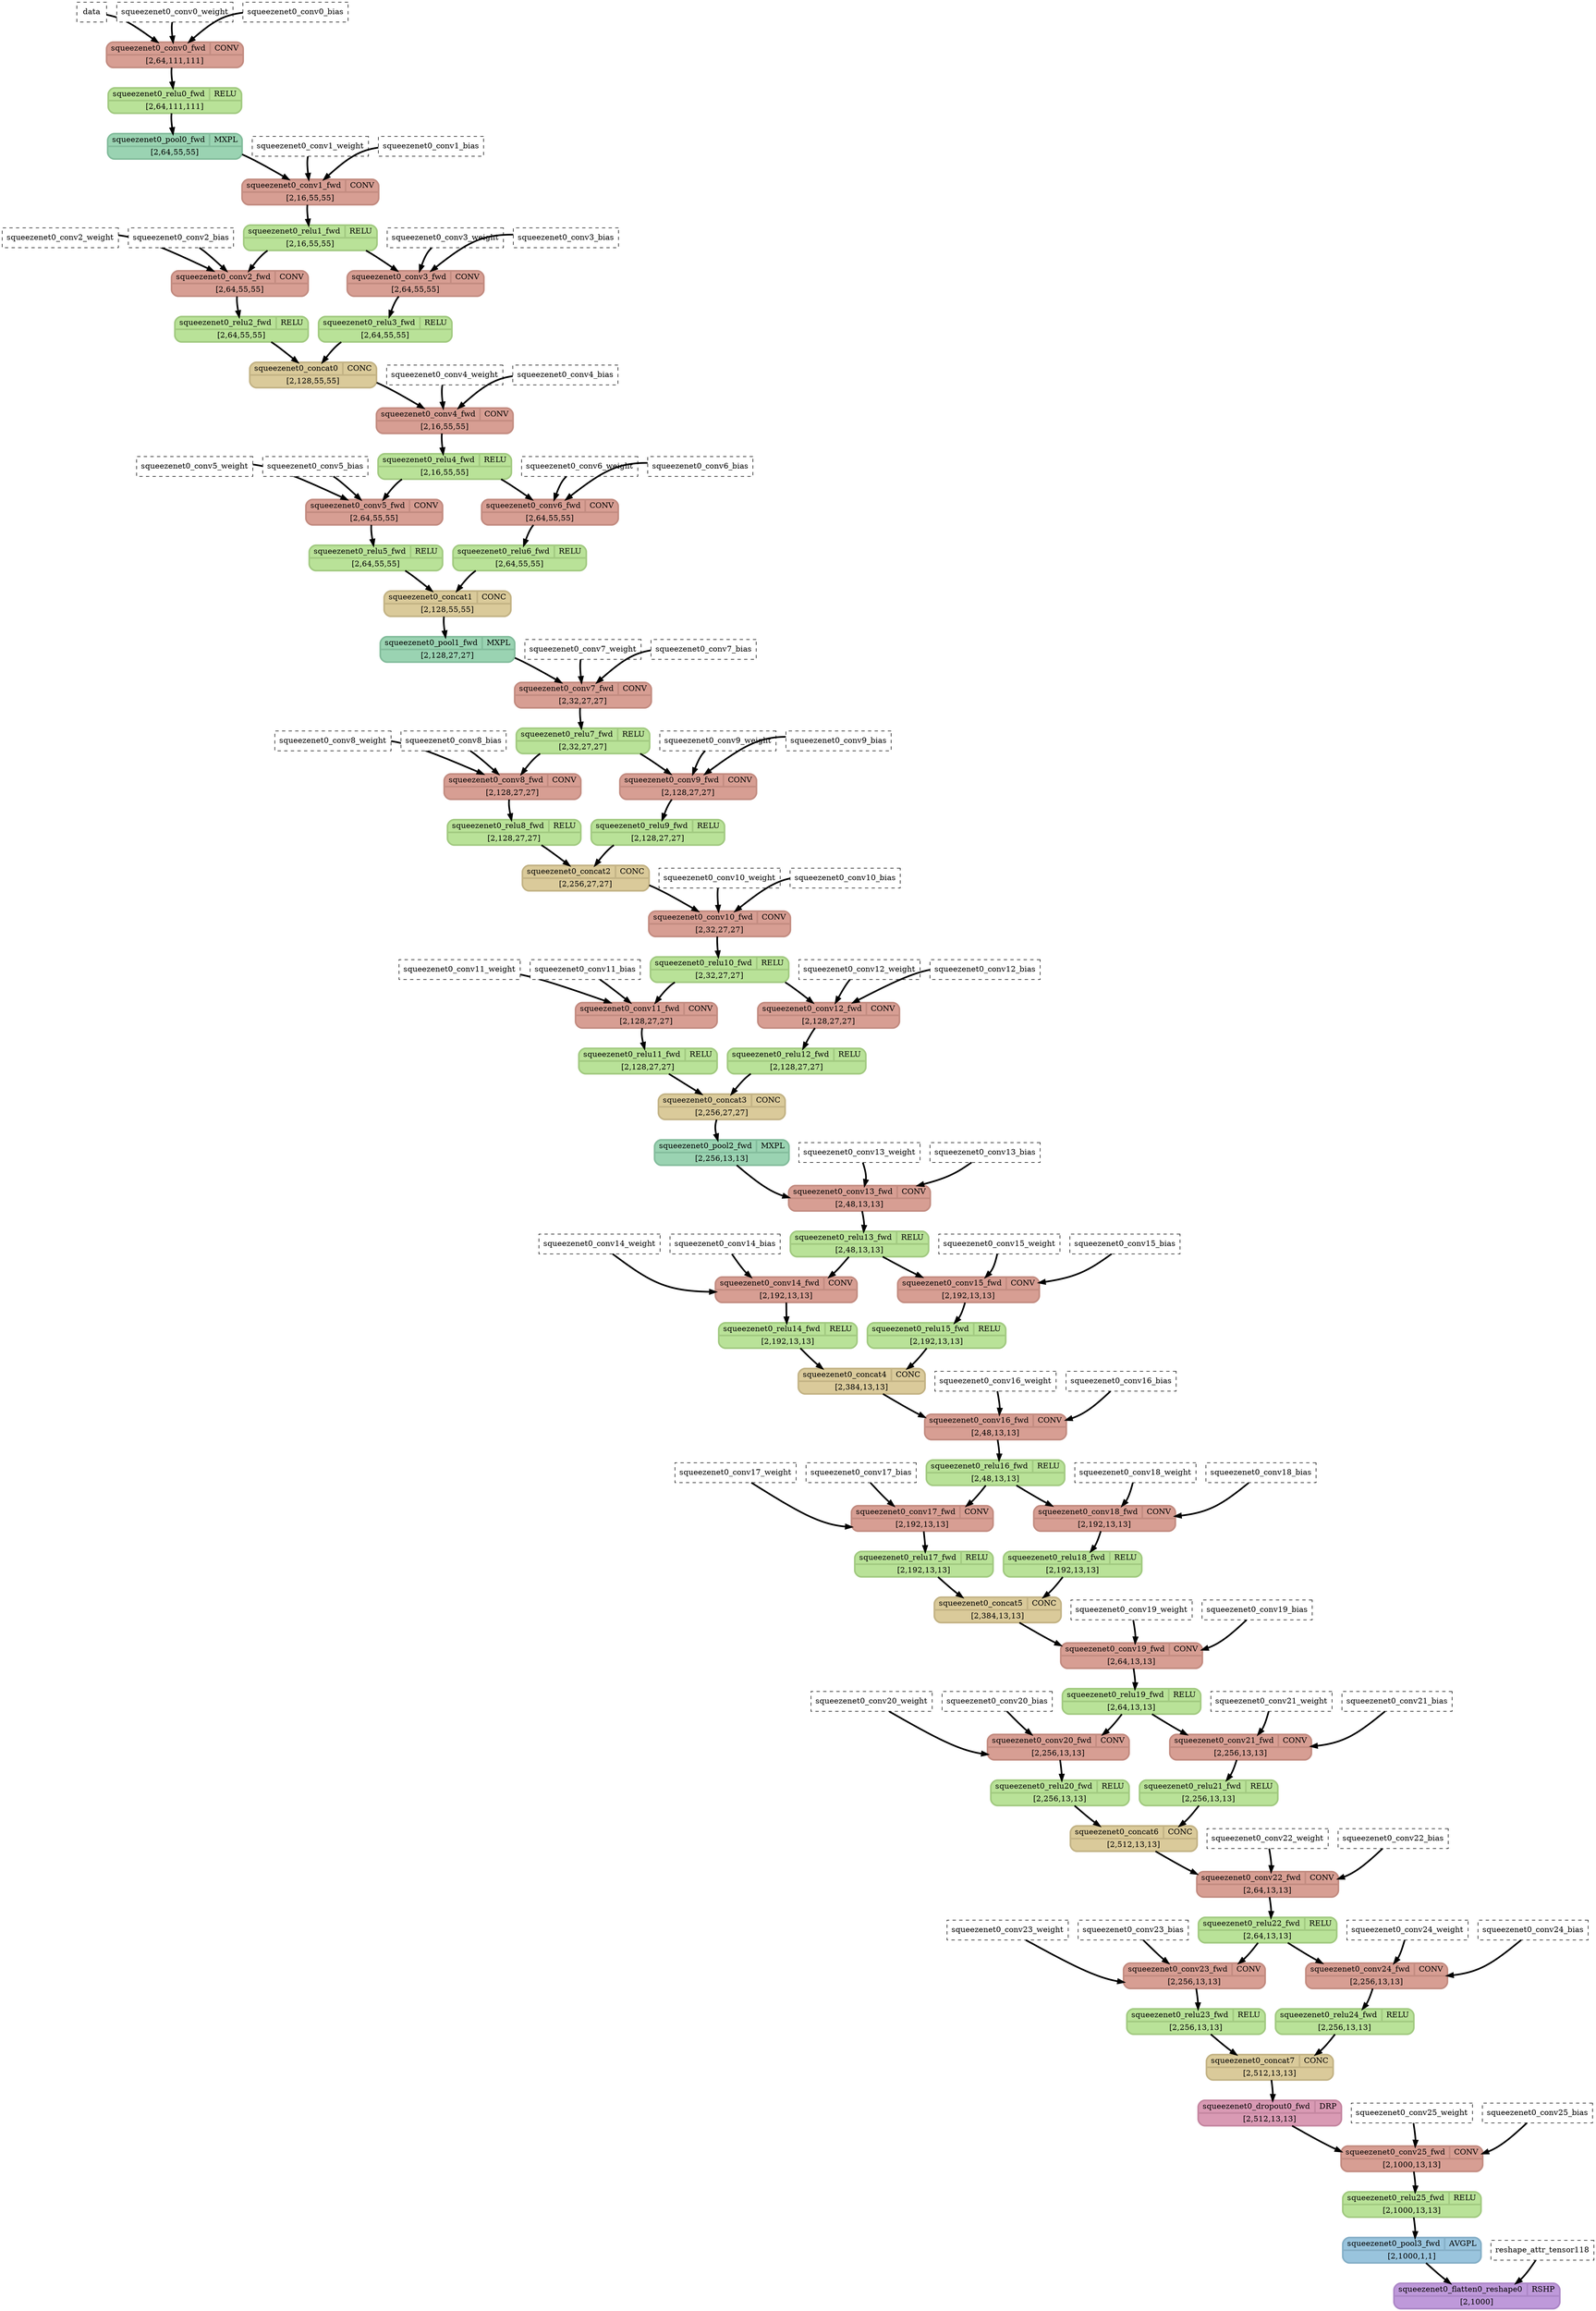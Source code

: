 strict digraph {
  graph [
    rankdir="TB"
    overlap=prism
    overlap_shrink=true
    splines=curved
  ];
  node [
    shape=Mrecord
  ];
  edge [
    penwidth=3
  ];

  // Node definitions.
  "data" [
    id=0
    name="data"
    type=constant_input
    label="data"
    inputs=""
    outputs=""
    shape=box
    style="filled,dashed"
    fillcolor="white"
  ];
  "squeezenet0_conv0_weight" [
    id=1
    name="squeezenet0_conv0_weight"
    type=constant_input
    label="squeezenet0_conv0_weight"
    inputs=""
    outputs=""
    shape=box
    style="filled,dashed"
    fillcolor="white"
  ];
  "squeezenet0_conv0_bias" [
    id=2
    name="squeezenet0_conv0_bias"
    type=constant_input
    label="squeezenet0_conv0_bias"
    inputs=""
    outputs=""
    shape=box
    style="filled,dashed"
    fillcolor="white"
  ];
  "squeezenet0_conv0_fwd" [
    id=3
    name="squeezenet0_conv0_fwd"
    type=Conv
    label="{ {squeezenet0_conv0_fwd  | CONV} | [2,64,111,111] }"
    inputs="data;squeezenet0_conv0_weight;squeezenet0_conv0_bias"
    outputs="squeezenet0_conv0_fwd"
    penwidth=3
    style=filled
    color="#c38c81"
    fontcolor="#000000"
    fillcolor="#d79e93"
  ];
  "squeezenet0_relu0_fwd" [
    id=4
    name="squeezenet0_relu0_fwd"
    type=Relu
    label="{ {squeezenet0_relu0_fwd  | RELU} | [2,64,111,111] }"
    inputs="squeezenet0_conv0_fwd"
    outputs="squeezenet0_relu0_fwd"
    penwidth=3
    style=filled
    color="#a2ca81"
    fontcolor="#000000"
    fillcolor="#b9e298"
  ];
  "squeezenet0_pool0_fwd" [
    id=5
    name="squeezenet0_pool0_fwd"
    type=MaxPool
    label="{ {squeezenet0_pool0_fwd  | MXPL} | [2,64,55,55] }"
    inputs="squeezenet0_relu0_fwd"
    outputs="squeezenet0_pool0_fwd"
    penwidth=3
    style=filled
    color="#84bd9d"
    fontcolor="#000000"
    fillcolor="#9ad3b2"
  ];
  "squeezenet0_conv1_weight" [
    id=6
    name="squeezenet0_conv1_weight"
    type=constant_input
    label="squeezenet0_conv1_weight"
    inputs=""
    outputs=""
    shape=box
    style="filled,dashed"
    fillcolor="white"
  ];
  "squeezenet0_conv1_bias" [
    id=7
    name="squeezenet0_conv1_bias"
    type=constant_input
    label="squeezenet0_conv1_bias"
    inputs=""
    outputs=""
    shape=box
    style="filled,dashed"
    fillcolor="white"
  ];
  "squeezenet0_conv1_fwd" [
    id=8
    name="squeezenet0_conv1_fwd"
    type=Conv
    label="{ {squeezenet0_conv1_fwd  | CONV} | [2,16,55,55] }"
    inputs="squeezenet0_pool0_fwd;squeezenet0_conv1_weight;squeezenet0_conv1_bias"
    outputs="squeezenet0_conv1_fwd"
    penwidth=3
    style=filled
    color="#c38c81"
    fontcolor="#000000"
    fillcolor="#d79e93"
  ];
  "squeezenet0_relu1_fwd" [
    id=9
    name="squeezenet0_relu1_fwd"
    type=Relu
    label="{ {squeezenet0_relu1_fwd  | RELU} | [2,16,55,55] }"
    inputs="squeezenet0_conv1_fwd"
    outputs="squeezenet0_relu1_fwd"
    penwidth=3
    style=filled
    color="#a2ca81"
    fontcolor="#000000"
    fillcolor="#b9e298"
  ];
  "squeezenet0_conv2_weight" [
    id=10
    name="squeezenet0_conv2_weight"
    type=constant_input
    label="squeezenet0_conv2_weight"
    inputs=""
    outputs=""
    shape=box
    style="filled,dashed"
    fillcolor="white"
  ];
  "squeezenet0_conv2_bias" [
    id=11
    name="squeezenet0_conv2_bias"
    type=constant_input
    label="squeezenet0_conv2_bias"
    inputs=""
    outputs=""
    shape=box
    style="filled,dashed"
    fillcolor="white"
  ];
  "squeezenet0_conv2_fwd" [
    id=12
    name="squeezenet0_conv2_fwd"
    type=Conv
    label="{ {squeezenet0_conv2_fwd  | CONV} | [2,64,55,55] }"
    inputs="squeezenet0_relu1_fwd;squeezenet0_conv2_weight;squeezenet0_conv2_bias"
    outputs="squeezenet0_conv2_fwd"
    penwidth=3
    style=filled
    color="#c38c81"
    fontcolor="#000000"
    fillcolor="#d79e93"
  ];
  "squeezenet0_relu2_fwd" [
    id=13
    name="squeezenet0_relu2_fwd"
    type=Relu
    label="{ {squeezenet0_relu2_fwd  | RELU} | [2,64,55,55] }"
    inputs="squeezenet0_conv2_fwd"
    outputs="squeezenet0_relu2_fwd"
    penwidth=3
    style=filled
    color="#a2ca81"
    fontcolor="#000000"
    fillcolor="#b9e298"
  ];
  "squeezenet0_conv3_weight" [
    id=14
    name="squeezenet0_conv3_weight"
    type=constant_input
    label="squeezenet0_conv3_weight"
    inputs=""
    outputs=""
    shape=box
    style="filled,dashed"
    fillcolor="white"
  ];
  "squeezenet0_conv3_bias" [
    id=15
    name="squeezenet0_conv3_bias"
    type=constant_input
    label="squeezenet0_conv3_bias"
    inputs=""
    outputs=""
    shape=box
    style="filled,dashed"
    fillcolor="white"
  ];
  "squeezenet0_conv3_fwd" [
    id=16
    name="squeezenet0_conv3_fwd"
    type=Conv
    label="{ {squeezenet0_conv3_fwd  | CONV} | [2,64,55,55] }"
    inputs="squeezenet0_relu1_fwd;squeezenet0_conv3_weight;squeezenet0_conv3_bias"
    outputs="squeezenet0_conv3_fwd"
    penwidth=3
    style=filled
    color="#c38c81"
    fontcolor="#000000"
    fillcolor="#d79e93"
  ];
  "squeezenet0_relu3_fwd" [
    id=17
    name="squeezenet0_relu3_fwd"
    type=Relu
    label="{ {squeezenet0_relu3_fwd  | RELU} | [2,64,55,55] }"
    inputs="squeezenet0_conv3_fwd"
    outputs="squeezenet0_relu3_fwd"
    penwidth=3
    style=filled
    color="#a2ca81"
    fontcolor="#000000"
    fillcolor="#b9e298"
  ];
  "squeezenet0_concat0" [
    id=18
    name="squeezenet0_concat0"
    type=Concat
    label="{ {squeezenet0_concat0  | CONC} | [2,128,55,55] }"
    inputs="squeezenet0_relu2_fwd;squeezenet0_relu3_fwd"
    outputs="squeezenet0_concat0"
    penwidth=3
    style=filled
    color="#c3b385"
    fontcolor="#000000"
    fillcolor="#daca9a"
  ];
  "squeezenet0_conv4_weight" [
    id=19
    name="squeezenet0_conv4_weight"
    type=constant_input
    label="squeezenet0_conv4_weight"
    inputs=""
    outputs=""
    shape=box
    style="filled,dashed"
    fillcolor="white"
  ];
  "squeezenet0_conv4_bias" [
    id=20
    name="squeezenet0_conv4_bias"
    type=constant_input
    label="squeezenet0_conv4_bias"
    inputs=""
    outputs=""
    shape=box
    style="filled,dashed"
    fillcolor="white"
  ];
  "squeezenet0_conv4_fwd" [
    id=21
    name="squeezenet0_conv4_fwd"
    type=Conv
    label="{ {squeezenet0_conv4_fwd  | CONV} | [2,16,55,55] }"
    inputs="squeezenet0_concat0;squeezenet0_conv4_weight;squeezenet0_conv4_bias"
    outputs="squeezenet0_conv4_fwd"
    penwidth=3
    style=filled
    color="#c38c81"
    fontcolor="#000000"
    fillcolor="#d79e93"
  ];
  "squeezenet0_relu4_fwd" [
    id=22
    name="squeezenet0_relu4_fwd"
    type=Relu
    label="{ {squeezenet0_relu4_fwd  | RELU} | [2,16,55,55] }"
    inputs="squeezenet0_conv4_fwd"
    outputs="squeezenet0_relu4_fwd"
    penwidth=3
    style=filled
    color="#a2ca81"
    fontcolor="#000000"
    fillcolor="#b9e298"
  ];
  "squeezenet0_conv5_weight" [
    id=23
    name="squeezenet0_conv5_weight"
    type=constant_input
    label="squeezenet0_conv5_weight"
    inputs=""
    outputs=""
    shape=box
    style="filled,dashed"
    fillcolor="white"
  ];
  "squeezenet0_conv5_bias" [
    id=24
    name="squeezenet0_conv5_bias"
    type=constant_input
    label="squeezenet0_conv5_bias"
    inputs=""
    outputs=""
    shape=box
    style="filled,dashed"
    fillcolor="white"
  ];
  "squeezenet0_conv5_fwd" [
    id=25
    name="squeezenet0_conv5_fwd"
    type=Conv
    label="{ {squeezenet0_conv5_fwd  | CONV} | [2,64,55,55] }"
    inputs="squeezenet0_relu4_fwd;squeezenet0_conv5_weight;squeezenet0_conv5_bias"
    outputs="squeezenet0_conv5_fwd"
    penwidth=3
    style=filled
    color="#c38c81"
    fontcolor="#000000"
    fillcolor="#d79e93"
  ];
  "squeezenet0_relu5_fwd" [
    id=26
    name="squeezenet0_relu5_fwd"
    type=Relu
    label="{ {squeezenet0_relu5_fwd  | RELU} | [2,64,55,55] }"
    inputs="squeezenet0_conv5_fwd"
    outputs="squeezenet0_relu5_fwd"
    penwidth=3
    style=filled
    color="#a2ca81"
    fontcolor="#000000"
    fillcolor="#b9e298"
  ];
  "squeezenet0_conv6_weight" [
    id=27
    name="squeezenet0_conv6_weight"
    type=constant_input
    label="squeezenet0_conv6_weight"
    inputs=""
    outputs=""
    shape=box
    style="filled,dashed"
    fillcolor="white"
  ];
  "squeezenet0_conv6_bias" [
    id=28
    name="squeezenet0_conv6_bias"
    type=constant_input
    label="squeezenet0_conv6_bias"
    inputs=""
    outputs=""
    shape=box
    style="filled,dashed"
    fillcolor="white"
  ];
  "squeezenet0_conv6_fwd" [
    id=29
    name="squeezenet0_conv6_fwd"
    type=Conv
    label="{ {squeezenet0_conv6_fwd  | CONV} | [2,64,55,55] }"
    inputs="squeezenet0_relu4_fwd;squeezenet0_conv6_weight;squeezenet0_conv6_bias"
    outputs="squeezenet0_conv6_fwd"
    penwidth=3
    style=filled
    color="#c38c81"
    fontcolor="#000000"
    fillcolor="#d79e93"
  ];
  "squeezenet0_relu6_fwd" [
    id=30
    name="squeezenet0_relu6_fwd"
    type=Relu
    label="{ {squeezenet0_relu6_fwd  | RELU} | [2,64,55,55] }"
    inputs="squeezenet0_conv6_fwd"
    outputs="squeezenet0_relu6_fwd"
    penwidth=3
    style=filled
    color="#a2ca81"
    fontcolor="#000000"
    fillcolor="#b9e298"
  ];
  "squeezenet0_concat1" [
    id=31
    name="squeezenet0_concat1"
    type=Concat
    label="{ {squeezenet0_concat1  | CONC} | [2,128,55,55] }"
    inputs="squeezenet0_relu5_fwd;squeezenet0_relu6_fwd"
    outputs="squeezenet0_concat1"
    penwidth=3
    style=filled
    color="#c3b385"
    fontcolor="#000000"
    fillcolor="#daca9a"
  ];
  "squeezenet0_pool1_fwd" [
    id=32
    name="squeezenet0_pool1_fwd"
    type=MaxPool
    label="{ {squeezenet0_pool1_fwd  | MXPL} | [2,128,27,27] }"
    inputs="squeezenet0_concat1"
    outputs="squeezenet0_pool1_fwd"
    penwidth=3
    style=filled
    color="#84bd9d"
    fontcolor="#000000"
    fillcolor="#9ad3b2"
  ];
  "squeezenet0_conv7_weight" [
    id=33
    name="squeezenet0_conv7_weight"
    type=constant_input
    label="squeezenet0_conv7_weight"
    inputs=""
    outputs=""
    shape=box
    style="filled,dashed"
    fillcolor="white"
  ];
  "squeezenet0_conv7_bias" [
    id=34
    name="squeezenet0_conv7_bias"
    type=constant_input
    label="squeezenet0_conv7_bias"
    inputs=""
    outputs=""
    shape=box
    style="filled,dashed"
    fillcolor="white"
  ];
  "squeezenet0_conv7_fwd" [
    id=35
    name="squeezenet0_conv7_fwd"
    type=Conv
    label="{ {squeezenet0_conv7_fwd  | CONV} | [2,32,27,27] }"
    inputs="squeezenet0_pool1_fwd;squeezenet0_conv7_weight;squeezenet0_conv7_bias"
    outputs="squeezenet0_conv7_fwd"
    penwidth=3
    style=filled
    color="#c38c81"
    fontcolor="#000000"
    fillcolor="#d79e93"
  ];
  "squeezenet0_relu7_fwd" [
    id=36
    name="squeezenet0_relu7_fwd"
    type=Relu
    label="{ {squeezenet0_relu7_fwd  | RELU} | [2,32,27,27] }"
    inputs="squeezenet0_conv7_fwd"
    outputs="squeezenet0_relu7_fwd"
    penwidth=3
    style=filled
    color="#a2ca81"
    fontcolor="#000000"
    fillcolor="#b9e298"
  ];
  "squeezenet0_conv8_weight" [
    id=37
    name="squeezenet0_conv8_weight"
    type=constant_input
    label="squeezenet0_conv8_weight"
    inputs=""
    outputs=""
    shape=box
    style="filled,dashed"
    fillcolor="white"
  ];
  "squeezenet0_conv8_bias" [
    id=38
    name="squeezenet0_conv8_bias"
    type=constant_input
    label="squeezenet0_conv8_bias"
    inputs=""
    outputs=""
    shape=box
    style="filled,dashed"
    fillcolor="white"
  ];
  "squeezenet0_conv8_fwd" [
    id=39
    name="squeezenet0_conv8_fwd"
    type=Conv
    label="{ {squeezenet0_conv8_fwd  | CONV} | [2,128,27,27] }"
    inputs="squeezenet0_relu7_fwd;squeezenet0_conv8_weight;squeezenet0_conv8_bias"
    outputs="squeezenet0_conv8_fwd"
    penwidth=3
    style=filled
    color="#c38c81"
    fontcolor="#000000"
    fillcolor="#d79e93"
  ];
  "squeezenet0_relu8_fwd" [
    id=40
    name="squeezenet0_relu8_fwd"
    type=Relu
    label="{ {squeezenet0_relu8_fwd  | RELU} | [2,128,27,27] }"
    inputs="squeezenet0_conv8_fwd"
    outputs="squeezenet0_relu8_fwd"
    penwidth=3
    style=filled
    color="#a2ca81"
    fontcolor="#000000"
    fillcolor="#b9e298"
  ];
  "squeezenet0_conv9_weight" [
    id=41
    name="squeezenet0_conv9_weight"
    type=constant_input
    label="squeezenet0_conv9_weight"
    inputs=""
    outputs=""
    shape=box
    style="filled,dashed"
    fillcolor="white"
  ];
  "squeezenet0_conv9_bias" [
    id=42
    name="squeezenet0_conv9_bias"
    type=constant_input
    label="squeezenet0_conv9_bias"
    inputs=""
    outputs=""
    shape=box
    style="filled,dashed"
    fillcolor="white"
  ];
  "squeezenet0_conv9_fwd" [
    id=43
    name="squeezenet0_conv9_fwd"
    type=Conv
    label="{ {squeezenet0_conv9_fwd  | CONV} | [2,128,27,27] }"
    inputs="squeezenet0_relu7_fwd;squeezenet0_conv9_weight;squeezenet0_conv9_bias"
    outputs="squeezenet0_conv9_fwd"
    penwidth=3
    style=filled
    color="#c38c81"
    fontcolor="#000000"
    fillcolor="#d79e93"
  ];
  "squeezenet0_relu9_fwd" [
    id=44
    name="squeezenet0_relu9_fwd"
    type=Relu
    label="{ {squeezenet0_relu9_fwd  | RELU} | [2,128,27,27] }"
    inputs="squeezenet0_conv9_fwd"
    outputs="squeezenet0_relu9_fwd"
    penwidth=3
    style=filled
    color="#a2ca81"
    fontcolor="#000000"
    fillcolor="#b9e298"
  ];
  "squeezenet0_concat2" [
    id=45
    name="squeezenet0_concat2"
    type=Concat
    label="{ {squeezenet0_concat2  | CONC} | [2,256,27,27] }"
    inputs="squeezenet0_relu8_fwd;squeezenet0_relu9_fwd"
    outputs="squeezenet0_concat2"
    penwidth=3
    style=filled
    color="#c3b385"
    fontcolor="#000000"
    fillcolor="#daca9a"
  ];
  "squeezenet0_conv10_weight" [
    id=46
    name="squeezenet0_conv10_weight"
    type=constant_input
    label="squeezenet0_conv10_weight"
    inputs=""
    outputs=""
    shape=box
    style="filled,dashed"
    fillcolor="white"
  ];
  "squeezenet0_conv10_bias" [
    id=47
    name="squeezenet0_conv10_bias"
    type=constant_input
    label="squeezenet0_conv10_bias"
    inputs=""
    outputs=""
    shape=box
    style="filled,dashed"
    fillcolor="white"
  ];
  "squeezenet0_conv10_fwd" [
    id=48
    name="squeezenet0_conv10_fwd"
    type=Conv
    label="{ {squeezenet0_conv10_fwd  | CONV} | [2,32,27,27] }"
    inputs="squeezenet0_concat2;squeezenet0_conv10_weight;squeezenet0_conv10_bias"
    outputs="squeezenet0_conv10_fwd"
    penwidth=3
    style=filled
    color="#c38c81"
    fontcolor="#000000"
    fillcolor="#d79e93"
  ];
  "squeezenet0_relu10_fwd" [
    id=49
    name="squeezenet0_relu10_fwd"
    type=Relu
    label="{ {squeezenet0_relu10_fwd  | RELU} | [2,32,27,27] }"
    inputs="squeezenet0_conv10_fwd"
    outputs="squeezenet0_relu10_fwd"
    penwidth=3
    style=filled
    color="#a2ca81"
    fontcolor="#000000"
    fillcolor="#b9e298"
  ];
  "squeezenet0_conv11_weight" [
    id=50
    name="squeezenet0_conv11_weight"
    type=constant_input
    label="squeezenet0_conv11_weight"
    inputs=""
    outputs=""
    shape=box
    style="filled,dashed"
    fillcolor="white"
  ];
  "squeezenet0_conv11_bias" [
    id=51
    name="squeezenet0_conv11_bias"
    type=constant_input
    label="squeezenet0_conv11_bias"
    inputs=""
    outputs=""
    shape=box
    style="filled,dashed"
    fillcolor="white"
  ];
  "squeezenet0_conv11_fwd" [
    id=52
    name="squeezenet0_conv11_fwd"
    type=Conv
    label="{ {squeezenet0_conv11_fwd  | CONV} | [2,128,27,27] }"
    inputs="squeezenet0_relu10_fwd;squeezenet0_conv11_weight;squeezenet0_conv11_bias"
    outputs="squeezenet0_conv11_fwd"
    penwidth=3
    style=filled
    color="#c38c81"
    fontcolor="#000000"
    fillcolor="#d79e93"
  ];
  "squeezenet0_relu11_fwd" [
    id=53
    name="squeezenet0_relu11_fwd"
    type=Relu
    label="{ {squeezenet0_relu11_fwd  | RELU} | [2,128,27,27] }"
    inputs="squeezenet0_conv11_fwd"
    outputs="squeezenet0_relu11_fwd"
    penwidth=3
    style=filled
    color="#a2ca81"
    fontcolor="#000000"
    fillcolor="#b9e298"
  ];
  "squeezenet0_conv12_weight" [
    id=54
    name="squeezenet0_conv12_weight"
    type=constant_input
    label="squeezenet0_conv12_weight"
    inputs=""
    outputs=""
    shape=box
    style="filled,dashed"
    fillcolor="white"
  ];
  "squeezenet0_conv12_bias" [
    id=55
    name="squeezenet0_conv12_bias"
    type=constant_input
    label="squeezenet0_conv12_bias"
    inputs=""
    outputs=""
    shape=box
    style="filled,dashed"
    fillcolor="white"
  ];
  "squeezenet0_conv12_fwd" [
    id=56
    name="squeezenet0_conv12_fwd"
    type=Conv
    label="{ {squeezenet0_conv12_fwd  | CONV} | [2,128,27,27] }"
    inputs="squeezenet0_relu10_fwd;squeezenet0_conv12_weight;squeezenet0_conv12_bias"
    outputs="squeezenet0_conv12_fwd"
    penwidth=3
    style=filled
    color="#c38c81"
    fontcolor="#000000"
    fillcolor="#d79e93"
  ];
  "squeezenet0_relu12_fwd" [
    id=57
    name="squeezenet0_relu12_fwd"
    type=Relu
    label="{ {squeezenet0_relu12_fwd  | RELU} | [2,128,27,27] }"
    inputs="squeezenet0_conv12_fwd"
    outputs="squeezenet0_relu12_fwd"
    penwidth=3
    style=filled
    color="#a2ca81"
    fontcolor="#000000"
    fillcolor="#b9e298"
  ];
  "squeezenet0_concat3" [
    id=58
    name="squeezenet0_concat3"
    type=Concat
    label="{ {squeezenet0_concat3  | CONC} | [2,256,27,27] }"
    inputs="squeezenet0_relu11_fwd;squeezenet0_relu12_fwd"
    outputs="squeezenet0_concat3"
    penwidth=3
    style=filled
    color="#c3b385"
    fontcolor="#000000"
    fillcolor="#daca9a"
  ];
  "squeezenet0_pool2_fwd" [
    id=59
    name="squeezenet0_pool2_fwd"
    type=MaxPool
    label="{ {squeezenet0_pool2_fwd  | MXPL} | [2,256,13,13] }"
    inputs="squeezenet0_concat3"
    outputs="squeezenet0_pool2_fwd"
    penwidth=3
    style=filled
    color="#84bd9d"
    fontcolor="#000000"
    fillcolor="#9ad3b2"
  ];
  "squeezenet0_conv13_weight" [
    id=60
    name="squeezenet0_conv13_weight"
    type=constant_input
    label="squeezenet0_conv13_weight"
    inputs=""
    outputs=""
    shape=box
    style="filled,dashed"
    fillcolor="white"
  ];
  "squeezenet0_conv13_bias" [
    id=61
    name="squeezenet0_conv13_bias"
    type=constant_input
    label="squeezenet0_conv13_bias"
    inputs=""
    outputs=""
    shape=box
    style="filled,dashed"
    fillcolor="white"
  ];
  "squeezenet0_conv13_fwd" [
    id=62
    name="squeezenet0_conv13_fwd"
    type=Conv
    label="{ {squeezenet0_conv13_fwd  | CONV} | [2,48,13,13] }"
    inputs="squeezenet0_pool2_fwd;squeezenet0_conv13_weight;squeezenet0_conv13_bias"
    outputs="squeezenet0_conv13_fwd"
    penwidth=3
    style=filled
    color="#c38c81"
    fontcolor="#000000"
    fillcolor="#d79e93"
  ];
  "squeezenet0_relu13_fwd" [
    id=63
    name="squeezenet0_relu13_fwd"
    type=Relu
    label="{ {squeezenet0_relu13_fwd  | RELU} | [2,48,13,13] }"
    inputs="squeezenet0_conv13_fwd"
    outputs="squeezenet0_relu13_fwd"
    penwidth=3
    style=filled
    color="#a2ca81"
    fontcolor="#000000"
    fillcolor="#b9e298"
  ];
  "squeezenet0_conv14_weight" [
    id=64
    name="squeezenet0_conv14_weight"
    type=constant_input
    label="squeezenet0_conv14_weight"
    inputs=""
    outputs=""
    shape=box
    style="filled,dashed"
    fillcolor="white"
  ];
  "squeezenet0_conv14_bias" [
    id=65
    name="squeezenet0_conv14_bias"
    type=constant_input
    label="squeezenet0_conv14_bias"
    inputs=""
    outputs=""
    shape=box
    style="filled,dashed"
    fillcolor="white"
  ];
  "squeezenet0_conv14_fwd" [
    id=66
    name="squeezenet0_conv14_fwd"
    type=Conv
    label="{ {squeezenet0_conv14_fwd  | CONV} | [2,192,13,13] }"
    inputs="squeezenet0_relu13_fwd;squeezenet0_conv14_weight;squeezenet0_conv14_bias"
    outputs="squeezenet0_conv14_fwd"
    penwidth=3
    style=filled
    color="#c38c81"
    fontcolor="#000000"
    fillcolor="#d79e93"
  ];
  "squeezenet0_relu14_fwd" [
    id=67
    name="squeezenet0_relu14_fwd"
    type=Relu
    label="{ {squeezenet0_relu14_fwd  | RELU} | [2,192,13,13] }"
    inputs="squeezenet0_conv14_fwd"
    outputs="squeezenet0_relu14_fwd"
    penwidth=3
    style=filled
    color="#a2ca81"
    fontcolor="#000000"
    fillcolor="#b9e298"
  ];
  "squeezenet0_conv15_weight" [
    id=68
    name="squeezenet0_conv15_weight"
    type=constant_input
    label="squeezenet0_conv15_weight"
    inputs=""
    outputs=""
    shape=box
    style="filled,dashed"
    fillcolor="white"
  ];
  "squeezenet0_conv15_bias" [
    id=69
    name="squeezenet0_conv15_bias"
    type=constant_input
    label="squeezenet0_conv15_bias"
    inputs=""
    outputs=""
    shape=box
    style="filled,dashed"
    fillcolor="white"
  ];
  "squeezenet0_conv15_fwd" [
    id=70
    name="squeezenet0_conv15_fwd"
    type=Conv
    label="{ {squeezenet0_conv15_fwd  | CONV} | [2,192,13,13] }"
    inputs="squeezenet0_relu13_fwd;squeezenet0_conv15_weight;squeezenet0_conv15_bias"
    outputs="squeezenet0_conv15_fwd"
    penwidth=3
    style=filled
    color="#c38c81"
    fontcolor="#000000"
    fillcolor="#d79e93"
  ];
  "squeezenet0_relu15_fwd" [
    id=71
    name="squeezenet0_relu15_fwd"
    type=Relu
    label="{ {squeezenet0_relu15_fwd  | RELU} | [2,192,13,13] }"
    inputs="squeezenet0_conv15_fwd"
    outputs="squeezenet0_relu15_fwd"
    penwidth=3
    style=filled
    color="#a2ca81"
    fontcolor="#000000"
    fillcolor="#b9e298"
  ];
  "squeezenet0_concat4" [
    id=72
    name="squeezenet0_concat4"
    type=Concat
    label="{ {squeezenet0_concat4  | CONC} | [2,384,13,13] }"
    inputs="squeezenet0_relu14_fwd;squeezenet0_relu15_fwd"
    outputs="squeezenet0_concat4"
    penwidth=3
    style=filled
    color="#c3b385"
    fontcolor="#000000"
    fillcolor="#daca9a"
  ];
  "squeezenet0_conv16_weight" [
    id=73
    name="squeezenet0_conv16_weight"
    type=constant_input
    label="squeezenet0_conv16_weight"
    inputs=""
    outputs=""
    shape=box
    style="filled,dashed"
    fillcolor="white"
  ];
  "squeezenet0_conv16_bias" [
    id=74
    name="squeezenet0_conv16_bias"
    type=constant_input
    label="squeezenet0_conv16_bias"
    inputs=""
    outputs=""
    shape=box
    style="filled,dashed"
    fillcolor="white"
  ];
  "squeezenet0_conv16_fwd" [
    id=75
    name="squeezenet0_conv16_fwd"
    type=Conv
    label="{ {squeezenet0_conv16_fwd  | CONV} | [2,48,13,13] }"
    inputs="squeezenet0_concat4;squeezenet0_conv16_weight;squeezenet0_conv16_bias"
    outputs="squeezenet0_conv16_fwd"
    penwidth=3
    style=filled
    color="#c38c81"
    fontcolor="#000000"
    fillcolor="#d79e93"
  ];
  "squeezenet0_relu16_fwd" [
    id=76
    name="squeezenet0_relu16_fwd"
    type=Relu
    label="{ {squeezenet0_relu16_fwd  | RELU} | [2,48,13,13] }"
    inputs="squeezenet0_conv16_fwd"
    outputs="squeezenet0_relu16_fwd"
    penwidth=3
    style=filled
    color="#a2ca81"
    fontcolor="#000000"
    fillcolor="#b9e298"
  ];
  "squeezenet0_conv17_weight" [
    id=77
    name="squeezenet0_conv17_weight"
    type=constant_input
    label="squeezenet0_conv17_weight"
    inputs=""
    outputs=""
    shape=box
    style="filled,dashed"
    fillcolor="white"
  ];
  "squeezenet0_conv17_bias" [
    id=78
    name="squeezenet0_conv17_bias"
    type=constant_input
    label="squeezenet0_conv17_bias"
    inputs=""
    outputs=""
    shape=box
    style="filled,dashed"
    fillcolor="white"
  ];
  "squeezenet0_conv17_fwd" [
    id=79
    name="squeezenet0_conv17_fwd"
    type=Conv
    label="{ {squeezenet0_conv17_fwd  | CONV} | [2,192,13,13] }"
    inputs="squeezenet0_relu16_fwd;squeezenet0_conv17_weight;squeezenet0_conv17_bias"
    outputs="squeezenet0_conv17_fwd"
    penwidth=3
    style=filled
    color="#c38c81"
    fontcolor="#000000"
    fillcolor="#d79e93"
  ];
  "squeezenet0_relu17_fwd" [
    id=80
    name="squeezenet0_relu17_fwd"
    type=Relu
    label="{ {squeezenet0_relu17_fwd  | RELU} | [2,192,13,13] }"
    inputs="squeezenet0_conv17_fwd"
    outputs="squeezenet0_relu17_fwd"
    penwidth=3
    style=filled
    color="#a2ca81"
    fontcolor="#000000"
    fillcolor="#b9e298"
  ];
  "squeezenet0_conv18_weight" [
    id=81
    name="squeezenet0_conv18_weight"
    type=constant_input
    label="squeezenet0_conv18_weight"
    inputs=""
    outputs=""
    shape=box
    style="filled,dashed"
    fillcolor="white"
  ];
  "squeezenet0_conv18_bias" [
    id=82
    name="squeezenet0_conv18_bias"
    type=constant_input
    label="squeezenet0_conv18_bias"
    inputs=""
    outputs=""
    shape=box
    style="filled,dashed"
    fillcolor="white"
  ];
  "squeezenet0_conv18_fwd" [
    id=83
    name="squeezenet0_conv18_fwd"
    type=Conv
    label="{ {squeezenet0_conv18_fwd  | CONV} | [2,192,13,13] }"
    inputs="squeezenet0_relu16_fwd;squeezenet0_conv18_weight;squeezenet0_conv18_bias"
    outputs="squeezenet0_conv18_fwd"
    penwidth=3
    style=filled
    color="#c38c81"
    fontcolor="#000000"
    fillcolor="#d79e93"
  ];
  "squeezenet0_relu18_fwd" [
    id=84
    name="squeezenet0_relu18_fwd"
    type=Relu
    label="{ {squeezenet0_relu18_fwd  | RELU} | [2,192,13,13] }"
    inputs="squeezenet0_conv18_fwd"
    outputs="squeezenet0_relu18_fwd"
    penwidth=3
    style=filled
    color="#a2ca81"
    fontcolor="#000000"
    fillcolor="#b9e298"
  ];
  "squeezenet0_concat5" [
    id=85
    name="squeezenet0_concat5"
    type=Concat
    label="{ {squeezenet0_concat5  | CONC} | [2,384,13,13] }"
    inputs="squeezenet0_relu17_fwd;squeezenet0_relu18_fwd"
    outputs="squeezenet0_concat5"
    penwidth=3
    style=filled
    color="#c3b385"
    fontcolor="#000000"
    fillcolor="#daca9a"
  ];
  "squeezenet0_conv19_weight" [
    id=86
    name="squeezenet0_conv19_weight"
    type=constant_input
    label="squeezenet0_conv19_weight"
    inputs=""
    outputs=""
    shape=box
    style="filled,dashed"
    fillcolor="white"
  ];
  "squeezenet0_conv19_bias" [
    id=87
    name="squeezenet0_conv19_bias"
    type=constant_input
    label="squeezenet0_conv19_bias"
    inputs=""
    outputs=""
    shape=box
    style="filled,dashed"
    fillcolor="white"
  ];
  "squeezenet0_conv19_fwd" [
    id=88
    name="squeezenet0_conv19_fwd"
    type=Conv
    label="{ {squeezenet0_conv19_fwd  | CONV} | [2,64,13,13] }"
    inputs="squeezenet0_concat5;squeezenet0_conv19_weight;squeezenet0_conv19_bias"
    outputs="squeezenet0_conv19_fwd"
    penwidth=3
    style=filled
    color="#c38c81"
    fontcolor="#000000"
    fillcolor="#d79e93"
  ];
  "squeezenet0_relu19_fwd" [
    id=89
    name="squeezenet0_relu19_fwd"
    type=Relu
    label="{ {squeezenet0_relu19_fwd  | RELU} | [2,64,13,13] }"
    inputs="squeezenet0_conv19_fwd"
    outputs="squeezenet0_relu19_fwd"
    penwidth=3
    style=filled
    color="#a2ca81"
    fontcolor="#000000"
    fillcolor="#b9e298"
  ];
  "squeezenet0_conv20_weight" [
    id=90
    name="squeezenet0_conv20_weight"
    type=constant_input
    label="squeezenet0_conv20_weight"
    inputs=""
    outputs=""
    shape=box
    style="filled,dashed"
    fillcolor="white"
  ];
  "squeezenet0_conv20_bias" [
    id=91
    name="squeezenet0_conv20_bias"
    type=constant_input
    label="squeezenet0_conv20_bias"
    inputs=""
    outputs=""
    shape=box
    style="filled,dashed"
    fillcolor="white"
  ];
  "squeezenet0_conv20_fwd" [
    id=92
    name="squeezenet0_conv20_fwd"
    type=Conv
    label="{ {squeezenet0_conv20_fwd  | CONV} | [2,256,13,13] }"
    inputs="squeezenet0_relu19_fwd;squeezenet0_conv20_weight;squeezenet0_conv20_bias"
    outputs="squeezenet0_conv20_fwd"
    penwidth=3
    style=filled
    color="#c38c81"
    fontcolor="#000000"
    fillcolor="#d79e93"
  ];
  "squeezenet0_relu20_fwd" [
    id=93
    name="squeezenet0_relu20_fwd"
    type=Relu
    label="{ {squeezenet0_relu20_fwd  | RELU} | [2,256,13,13] }"
    inputs="squeezenet0_conv20_fwd"
    outputs="squeezenet0_relu20_fwd"
    penwidth=3
    style=filled
    color="#a2ca81"
    fontcolor="#000000"
    fillcolor="#b9e298"
  ];
  "squeezenet0_conv21_weight" [
    id=94
    name="squeezenet0_conv21_weight"
    type=constant_input
    label="squeezenet0_conv21_weight"
    inputs=""
    outputs=""
    shape=box
    style="filled,dashed"
    fillcolor="white"
  ];
  "squeezenet0_conv21_bias" [
    id=95
    name="squeezenet0_conv21_bias"
    type=constant_input
    label="squeezenet0_conv21_bias"
    inputs=""
    outputs=""
    shape=box
    style="filled,dashed"
    fillcolor="white"
  ];
  "squeezenet0_conv21_fwd" [
    id=96
    name="squeezenet0_conv21_fwd"
    type=Conv
    label="{ {squeezenet0_conv21_fwd  | CONV} | [2,256,13,13] }"
    inputs="squeezenet0_relu19_fwd;squeezenet0_conv21_weight;squeezenet0_conv21_bias"
    outputs="squeezenet0_conv21_fwd"
    penwidth=3
    style=filled
    color="#c38c81"
    fontcolor="#000000"
    fillcolor="#d79e93"
  ];
  "squeezenet0_relu21_fwd" [
    id=97
    name="squeezenet0_relu21_fwd"
    type=Relu
    label="{ {squeezenet0_relu21_fwd  | RELU} | [2,256,13,13] }"
    inputs="squeezenet0_conv21_fwd"
    outputs="squeezenet0_relu21_fwd"
    penwidth=3
    style=filled
    color="#a2ca81"
    fontcolor="#000000"
    fillcolor="#b9e298"
  ];
  "squeezenet0_concat6" [
    id=98
    name="squeezenet0_concat6"
    type=Concat
    label="{ {squeezenet0_concat6  | CONC} | [2,512,13,13] }"
    inputs="squeezenet0_relu20_fwd;squeezenet0_relu21_fwd"
    outputs="squeezenet0_concat6"
    penwidth=3
    style=filled
    color="#c3b385"
    fontcolor="#000000"
    fillcolor="#daca9a"
  ];
  "squeezenet0_conv22_weight" [
    id=99
    name="squeezenet0_conv22_weight"
    type=constant_input
    label="squeezenet0_conv22_weight"
    inputs=""
    outputs=""
    shape=box
    style="filled,dashed"
    fillcolor="white"
  ];
  "squeezenet0_conv22_bias" [
    id=100
    name="squeezenet0_conv22_bias"
    type=constant_input
    label="squeezenet0_conv22_bias"
    inputs=""
    outputs=""
    shape=box
    style="filled,dashed"
    fillcolor="white"
  ];
  "squeezenet0_conv22_fwd" [
    id=101
    name="squeezenet0_conv22_fwd"
    type=Conv
    label="{ {squeezenet0_conv22_fwd  | CONV} | [2,64,13,13] }"
    inputs="squeezenet0_concat6;squeezenet0_conv22_weight;squeezenet0_conv22_bias"
    outputs="squeezenet0_conv22_fwd"
    penwidth=3
    style=filled
    color="#c38c81"
    fontcolor="#000000"
    fillcolor="#d79e93"
  ];
  "squeezenet0_relu22_fwd" [
    id=102
    name="squeezenet0_relu22_fwd"
    type=Relu
    label="{ {squeezenet0_relu22_fwd  | RELU} | [2,64,13,13] }"
    inputs="squeezenet0_conv22_fwd"
    outputs="squeezenet0_relu22_fwd"
    penwidth=3
    style=filled
    color="#a2ca81"
    fontcolor="#000000"
    fillcolor="#b9e298"
  ];
  "squeezenet0_conv23_weight" [
    id=103
    name="squeezenet0_conv23_weight"
    type=constant_input
    label="squeezenet0_conv23_weight"
    inputs=""
    outputs=""
    shape=box
    style="filled,dashed"
    fillcolor="white"
  ];
  "squeezenet0_conv23_bias" [
    id=104
    name="squeezenet0_conv23_bias"
    type=constant_input
    label="squeezenet0_conv23_bias"
    inputs=""
    outputs=""
    shape=box
    style="filled,dashed"
    fillcolor="white"
  ];
  "squeezenet0_conv23_fwd" [
    id=105
    name="squeezenet0_conv23_fwd"
    type=Conv
    label="{ {squeezenet0_conv23_fwd  | CONV} | [2,256,13,13] }"
    inputs="squeezenet0_relu22_fwd;squeezenet0_conv23_weight;squeezenet0_conv23_bias"
    outputs="squeezenet0_conv23_fwd"
    penwidth=3
    style=filled
    color="#c38c81"
    fontcolor="#000000"
    fillcolor="#d79e93"
  ];
  "squeezenet0_relu23_fwd" [
    id=106
    name="squeezenet0_relu23_fwd"
    type=Relu
    label="{ {squeezenet0_relu23_fwd  | RELU} | [2,256,13,13] }"
    inputs="squeezenet0_conv23_fwd"
    outputs="squeezenet0_relu23_fwd"
    penwidth=3
    style=filled
    color="#a2ca81"
    fontcolor="#000000"
    fillcolor="#b9e298"
  ];
  "squeezenet0_conv24_weight" [
    id=107
    name="squeezenet0_conv24_weight"
    type=constant_input
    label="squeezenet0_conv24_weight"
    inputs=""
    outputs=""
    shape=box
    style="filled,dashed"
    fillcolor="white"
  ];
  "squeezenet0_conv24_bias" [
    id=108
    name="squeezenet0_conv24_bias"
    type=constant_input
    label="squeezenet0_conv24_bias"
    inputs=""
    outputs=""
    shape=box
    style="filled,dashed"
    fillcolor="white"
  ];
  "squeezenet0_conv24_fwd" [
    id=109
    name="squeezenet0_conv24_fwd"
    type=Conv
    label="{ {squeezenet0_conv24_fwd  | CONV} | [2,256,13,13] }"
    inputs="squeezenet0_relu22_fwd;squeezenet0_conv24_weight;squeezenet0_conv24_bias"
    outputs="squeezenet0_conv24_fwd"
    penwidth=3
    style=filled
    color="#c38c81"
    fontcolor="#000000"
    fillcolor="#d79e93"
  ];
  "squeezenet0_relu24_fwd" [
    id=110
    name="squeezenet0_relu24_fwd"
    type=Relu
    label="{ {squeezenet0_relu24_fwd  | RELU} | [2,256,13,13] }"
    inputs="squeezenet0_conv24_fwd"
    outputs="squeezenet0_relu24_fwd"
    penwidth=3
    style=filled
    color="#a2ca81"
    fontcolor="#000000"
    fillcolor="#b9e298"
  ];
  "squeezenet0_concat7" [
    id=111
    name="squeezenet0_concat7"
    type=Concat
    label="{ {squeezenet0_concat7  | CONC} | [2,512,13,13] }"
    inputs="squeezenet0_relu23_fwd;squeezenet0_relu24_fwd"
    outputs="squeezenet0_concat7"
    penwidth=3
    style=filled
    color="#c3b385"
    fontcolor="#000000"
    fillcolor="#daca9a"
  ];
  "squeezenet0_dropout0_fwd" [
    id=112
    name="squeezenet0_dropout0_fwd"
    type=Dropout
    label="{ {squeezenet0_dropout0_fwd  | DRP} | [2,512,13,13] }"
    inputs="squeezenet0_concat7"
    outputs="squeezenet0_dropout0_fwd"
    penwidth=3
    style=filled
    color="#c587a1"
    fontcolor="#000000"
    fillcolor="#d99ab4"
  ];
  "squeezenet0_conv25_weight" [
    id=113
    name="squeezenet0_conv25_weight"
    type=constant_input
    label="squeezenet0_conv25_weight"
    inputs=""
    outputs=""
    shape=box
    style="filled,dashed"
    fillcolor="white"
  ];
  "squeezenet0_conv25_bias" [
    id=114
    name="squeezenet0_conv25_bias"
    type=constant_input
    label="squeezenet0_conv25_bias"
    inputs=""
    outputs=""
    shape=box
    style="filled,dashed"
    fillcolor="white"
  ];
  "squeezenet0_conv25_fwd" [
    id=115
    name="squeezenet0_conv25_fwd"
    type=Conv
    label="{ {squeezenet0_conv25_fwd  | CONV} | [2,1000,13,13] }"
    inputs="squeezenet0_dropout0_fwd;squeezenet0_conv25_weight;squeezenet0_conv25_bias"
    outputs="squeezenet0_conv25_fwd"
    penwidth=3
    style=filled
    color="#c38c81"
    fontcolor="#000000"
    fillcolor="#d79e93"
  ];
  "squeezenet0_relu25_fwd" [
    id=116
    name="squeezenet0_relu25_fwd"
    type=Relu
    label="{ {squeezenet0_relu25_fwd  | RELU} | [2,1000,13,13] }"
    inputs="squeezenet0_conv25_fwd"
    outputs="squeezenet0_relu25_fwd"
    penwidth=3
    style=filled
    color="#a2ca81"
    fontcolor="#000000"
    fillcolor="#b9e298"
  ];
  "squeezenet0_pool3_fwd" [
    id=117
    name="squeezenet0_pool3_fwd"
    type=AveragePool
    label="{ {squeezenet0_pool3_fwd  | AVGPL} | [2,1000,1,1] }"
    inputs="squeezenet0_relu25_fwd"
    outputs="squeezenet0_pool3_fwd"
    penwidth=3
    style=filled
    color="#85afc7"
    fontcolor="#000000"
    fillcolor="#99c4dd"
  ];
  "reshape_attr_tensor118" [
    id=118
    name="reshape_attr_tensor118"
    type=constant_input
    label="reshape_attr_tensor118"
    inputs=""
    outputs=""
    shape=box
    style="filled,dashed"
    fillcolor="white"
  ];
  "squeezenet0_flatten0_reshape0" [
    id=119
    name="squeezenet0_flatten0_reshape0"
    type=Reshape
    label="{ {squeezenet0_flatten0_reshape0  | RSHP} | [2,1000] }"
    inputs="squeezenet0_pool3_fwd;reshape_attr_tensor118"
    outputs="squeezenet0_flatten0_reshape0"
    penwidth=3
    style=filled
    color="#ac87c7"
    fontcolor="#000000"
    fillcolor="#be99da"
  ];

  // Edge definitions.
  "data" -> "squeezenet0_conv0_fwd";
  "squeezenet0_conv0_weight" -> "squeezenet0_conv0_fwd";
  "squeezenet0_conv0_bias" -> "squeezenet0_conv0_fwd";
  "squeezenet0_conv0_fwd" -> "squeezenet0_relu0_fwd";
  "squeezenet0_relu0_fwd" -> "squeezenet0_pool0_fwd";
  "squeezenet0_pool0_fwd" -> "squeezenet0_conv1_fwd";
  "squeezenet0_conv1_weight" -> "squeezenet0_conv1_fwd";
  "squeezenet0_conv1_bias" -> "squeezenet0_conv1_fwd";
  "squeezenet0_conv1_fwd" -> "squeezenet0_relu1_fwd";
  "squeezenet0_relu1_fwd" -> "squeezenet0_conv2_fwd";
  "squeezenet0_relu1_fwd" -> "squeezenet0_conv3_fwd";
  "squeezenet0_conv2_weight" -> "squeezenet0_conv2_fwd";
  "squeezenet0_conv2_bias" -> "squeezenet0_conv2_fwd";
  "squeezenet0_conv2_fwd" -> "squeezenet0_relu2_fwd";
  "squeezenet0_relu2_fwd" -> "squeezenet0_concat0";
  "squeezenet0_conv3_weight" -> "squeezenet0_conv3_fwd";
  "squeezenet0_conv3_bias" -> "squeezenet0_conv3_fwd";
  "squeezenet0_conv3_fwd" -> "squeezenet0_relu3_fwd";
  "squeezenet0_relu3_fwd" -> "squeezenet0_concat0";
  "squeezenet0_concat0" -> "squeezenet0_conv4_fwd";
  "squeezenet0_conv4_weight" -> "squeezenet0_conv4_fwd";
  "squeezenet0_conv4_bias" -> "squeezenet0_conv4_fwd";
  "squeezenet0_conv4_fwd" -> "squeezenet0_relu4_fwd";
  "squeezenet0_relu4_fwd" -> "squeezenet0_conv5_fwd";
  "squeezenet0_relu4_fwd" -> "squeezenet0_conv6_fwd";
  "squeezenet0_conv5_weight" -> "squeezenet0_conv5_fwd";
  "squeezenet0_conv5_bias" -> "squeezenet0_conv5_fwd";
  "squeezenet0_conv5_fwd" -> "squeezenet0_relu5_fwd";
  "squeezenet0_relu5_fwd" -> "squeezenet0_concat1";
  "squeezenet0_conv6_weight" -> "squeezenet0_conv6_fwd";
  "squeezenet0_conv6_bias" -> "squeezenet0_conv6_fwd";
  "squeezenet0_conv6_fwd" -> "squeezenet0_relu6_fwd";
  "squeezenet0_relu6_fwd" -> "squeezenet0_concat1";
  "squeezenet0_concat1" -> "squeezenet0_pool1_fwd";
  "squeezenet0_pool1_fwd" -> "squeezenet0_conv7_fwd";
  "squeezenet0_conv7_weight" -> "squeezenet0_conv7_fwd";
  "squeezenet0_conv7_bias" -> "squeezenet0_conv7_fwd";
  "squeezenet0_conv7_fwd" -> "squeezenet0_relu7_fwd";
  "squeezenet0_relu7_fwd" -> "squeezenet0_conv8_fwd";
  "squeezenet0_relu7_fwd" -> "squeezenet0_conv9_fwd";
  "squeezenet0_conv8_weight" -> "squeezenet0_conv8_fwd";
  "squeezenet0_conv8_bias" -> "squeezenet0_conv8_fwd";
  "squeezenet0_conv8_fwd" -> "squeezenet0_relu8_fwd";
  "squeezenet0_relu8_fwd" -> "squeezenet0_concat2";
  "squeezenet0_conv9_weight" -> "squeezenet0_conv9_fwd";
  "squeezenet0_conv9_bias" -> "squeezenet0_conv9_fwd";
  "squeezenet0_conv9_fwd" -> "squeezenet0_relu9_fwd";
  "squeezenet0_relu9_fwd" -> "squeezenet0_concat2";
  "squeezenet0_concat2" -> "squeezenet0_conv10_fwd";
  "squeezenet0_conv10_weight" -> "squeezenet0_conv10_fwd";
  "squeezenet0_conv10_bias" -> "squeezenet0_conv10_fwd";
  "squeezenet0_conv10_fwd" -> "squeezenet0_relu10_fwd";
  "squeezenet0_relu10_fwd" -> "squeezenet0_conv11_fwd";
  "squeezenet0_relu10_fwd" -> "squeezenet0_conv12_fwd";
  "squeezenet0_conv11_weight" -> "squeezenet0_conv11_fwd";
  "squeezenet0_conv11_bias" -> "squeezenet0_conv11_fwd";
  "squeezenet0_conv11_fwd" -> "squeezenet0_relu11_fwd";
  "squeezenet0_relu11_fwd" -> "squeezenet0_concat3";
  "squeezenet0_conv12_weight" -> "squeezenet0_conv12_fwd";
  "squeezenet0_conv12_bias" -> "squeezenet0_conv12_fwd";
  "squeezenet0_conv12_fwd" -> "squeezenet0_relu12_fwd";
  "squeezenet0_relu12_fwd" -> "squeezenet0_concat3";
  "squeezenet0_concat3" -> "squeezenet0_pool2_fwd";
  "squeezenet0_pool2_fwd" -> "squeezenet0_conv13_fwd";
  "squeezenet0_conv13_weight" -> "squeezenet0_conv13_fwd";
  "squeezenet0_conv13_bias" -> "squeezenet0_conv13_fwd";
  "squeezenet0_conv13_fwd" -> "squeezenet0_relu13_fwd";
  "squeezenet0_relu13_fwd" -> "squeezenet0_conv14_fwd";
  "squeezenet0_relu13_fwd" -> "squeezenet0_conv15_fwd";
  "squeezenet0_conv14_weight" -> "squeezenet0_conv14_fwd";
  "squeezenet0_conv14_bias" -> "squeezenet0_conv14_fwd";
  "squeezenet0_conv14_fwd" -> "squeezenet0_relu14_fwd";
  "squeezenet0_relu14_fwd" -> "squeezenet0_concat4";
  "squeezenet0_conv15_weight" -> "squeezenet0_conv15_fwd";
  "squeezenet0_conv15_bias" -> "squeezenet0_conv15_fwd";
  "squeezenet0_conv15_fwd" -> "squeezenet0_relu15_fwd";
  "squeezenet0_relu15_fwd" -> "squeezenet0_concat4";
  "squeezenet0_concat4" -> "squeezenet0_conv16_fwd";
  "squeezenet0_conv16_weight" -> "squeezenet0_conv16_fwd";
  "squeezenet0_conv16_bias" -> "squeezenet0_conv16_fwd";
  "squeezenet0_conv16_fwd" -> "squeezenet0_relu16_fwd";
  "squeezenet0_relu16_fwd" -> "squeezenet0_conv17_fwd";
  "squeezenet0_relu16_fwd" -> "squeezenet0_conv18_fwd";
  "squeezenet0_conv17_weight" -> "squeezenet0_conv17_fwd";
  "squeezenet0_conv17_bias" -> "squeezenet0_conv17_fwd";
  "squeezenet0_conv17_fwd" -> "squeezenet0_relu17_fwd";
  "squeezenet0_relu17_fwd" -> "squeezenet0_concat5";
  "squeezenet0_conv18_weight" -> "squeezenet0_conv18_fwd";
  "squeezenet0_conv18_bias" -> "squeezenet0_conv18_fwd";
  "squeezenet0_conv18_fwd" -> "squeezenet0_relu18_fwd";
  "squeezenet0_relu18_fwd" -> "squeezenet0_concat5";
  "squeezenet0_concat5" -> "squeezenet0_conv19_fwd";
  "squeezenet0_conv19_weight" -> "squeezenet0_conv19_fwd";
  "squeezenet0_conv19_bias" -> "squeezenet0_conv19_fwd";
  "squeezenet0_conv19_fwd" -> "squeezenet0_relu19_fwd";
  "squeezenet0_relu19_fwd" -> "squeezenet0_conv20_fwd";
  "squeezenet0_relu19_fwd" -> "squeezenet0_conv21_fwd";
  "squeezenet0_conv20_weight" -> "squeezenet0_conv20_fwd";
  "squeezenet0_conv20_bias" -> "squeezenet0_conv20_fwd";
  "squeezenet0_conv20_fwd" -> "squeezenet0_relu20_fwd";
  "squeezenet0_relu20_fwd" -> "squeezenet0_concat6";
  "squeezenet0_conv21_weight" -> "squeezenet0_conv21_fwd";
  "squeezenet0_conv21_bias" -> "squeezenet0_conv21_fwd";
  "squeezenet0_conv21_fwd" -> "squeezenet0_relu21_fwd";
  "squeezenet0_relu21_fwd" -> "squeezenet0_concat6";
  "squeezenet0_concat6" -> "squeezenet0_conv22_fwd";
  "squeezenet0_conv22_weight" -> "squeezenet0_conv22_fwd";
  "squeezenet0_conv22_bias" -> "squeezenet0_conv22_fwd";
  "squeezenet0_conv22_fwd" -> "squeezenet0_relu22_fwd";
  "squeezenet0_relu22_fwd" -> "squeezenet0_conv23_fwd";
  "squeezenet0_relu22_fwd" -> "squeezenet0_conv24_fwd";
  "squeezenet0_conv23_weight" -> "squeezenet0_conv23_fwd";
  "squeezenet0_conv23_bias" -> "squeezenet0_conv23_fwd";
  "squeezenet0_conv23_fwd" -> "squeezenet0_relu23_fwd";
  "squeezenet0_relu23_fwd" -> "squeezenet0_concat7";
  "squeezenet0_conv24_weight" -> "squeezenet0_conv24_fwd";
  "squeezenet0_conv24_bias" -> "squeezenet0_conv24_fwd";
  "squeezenet0_conv24_fwd" -> "squeezenet0_relu24_fwd";
  "squeezenet0_relu24_fwd" -> "squeezenet0_concat7";
  "squeezenet0_concat7" -> "squeezenet0_dropout0_fwd";
  "squeezenet0_dropout0_fwd" -> "squeezenet0_conv25_fwd";
  "squeezenet0_conv25_weight" -> "squeezenet0_conv25_fwd";
  "squeezenet0_conv25_bias" -> "squeezenet0_conv25_fwd";
  "squeezenet0_conv25_fwd" -> "squeezenet0_relu25_fwd";
  "squeezenet0_relu25_fwd" -> "squeezenet0_pool3_fwd";
  "squeezenet0_pool3_fwd" -> "squeezenet0_flatten0_reshape0";
  "reshape_attr_tensor118" -> "squeezenet0_flatten0_reshape0";
}